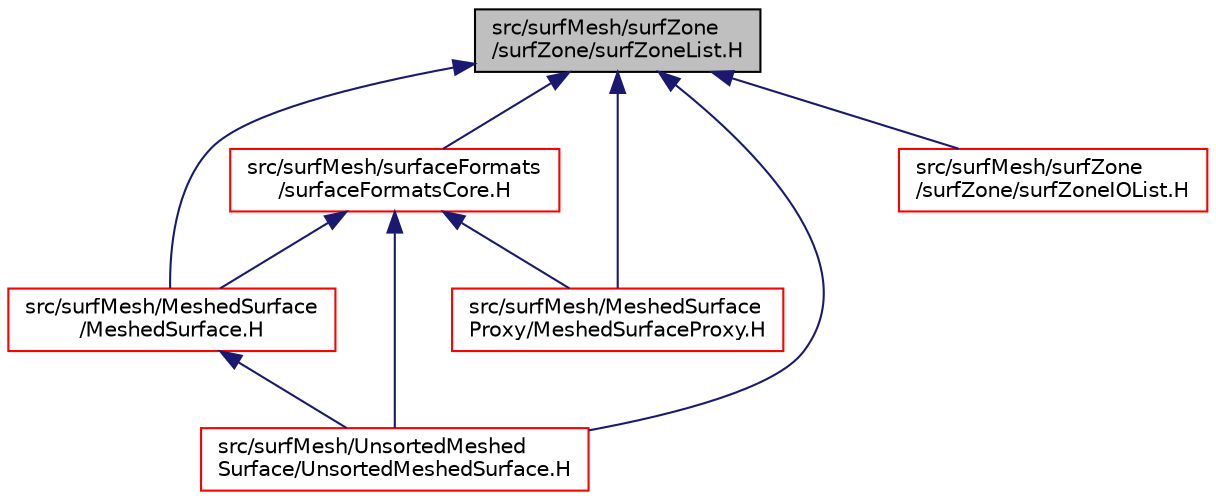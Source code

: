 digraph "src/surfMesh/surfZone/surfZone/surfZoneList.H"
{
  bgcolor="transparent";
  edge [fontname="Helvetica",fontsize="10",labelfontname="Helvetica",labelfontsize="10"];
  node [fontname="Helvetica",fontsize="10",shape=record];
  Node88 [label="src/surfMesh/surfZone\l/surfZone/surfZoneList.H",height=0.2,width=0.4,color="black", fillcolor="grey75", style="filled", fontcolor="black"];
  Node88 -> Node89 [dir="back",color="midnightblue",fontsize="10",style="solid",fontname="Helvetica"];
  Node89 [label="src/surfMesh/MeshedSurface\l/MeshedSurface.H",height=0.2,width=0.4,color="red",URL="$a15362.html"];
  Node89 -> Node174 [dir="back",color="midnightblue",fontsize="10",style="solid",fontname="Helvetica"];
  Node174 [label="src/surfMesh/UnsortedMeshed\lSurface/UnsortedMeshedSurface.H",height=0.2,width=0.4,color="red",URL="$a15659.html"];
  Node88 -> Node179 [dir="back",color="midnightblue",fontsize="10",style="solid",fontname="Helvetica"];
  Node179 [label="src/surfMesh/MeshedSurface\lProxy/MeshedSurfaceProxy.H",height=0.2,width=0.4,color="red",URL="$a15395.html"];
  Node88 -> Node185 [dir="back",color="midnightblue",fontsize="10",style="solid",fontname="Helvetica"];
  Node185 [label="src/surfMesh/surfaceFormats\l/surfaceFormatsCore.H",height=0.2,width=0.4,color="red",URL="$a15527.html"];
  Node185 -> Node89 [dir="back",color="midnightblue",fontsize="10",style="solid",fontname="Helvetica"];
  Node185 -> Node179 [dir="back",color="midnightblue",fontsize="10",style="solid",fontname="Helvetica"];
  Node185 -> Node174 [dir="back",color="midnightblue",fontsize="10",style="solid",fontname="Helvetica"];
  Node88 -> Node188 [dir="back",color="midnightblue",fontsize="10",style="solid",fontname="Helvetica"];
  Node188 [label="src/surfMesh/surfZone\l/surfZone/surfZoneIOList.H",height=0.2,width=0.4,color="red",URL="$a15641.html"];
  Node88 -> Node174 [dir="back",color="midnightblue",fontsize="10",style="solid",fontname="Helvetica"];
}
